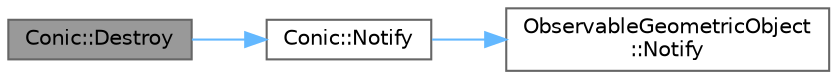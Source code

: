 digraph "Conic::Destroy"
{
 // LATEX_PDF_SIZE
  bgcolor="transparent";
  edge [fontname=Helvetica,fontsize=10,labelfontname=Helvetica,labelfontsize=10];
  node [fontname=Helvetica,fontsize=10,shape=box,height=0.2,width=0.9];
  rankdir="LR";
  Node1 [label="Conic::Destroy",height=0.2,width=0.4,color="gray40", fillcolor="grey60", style="filled", fontcolor="black",tooltip="Destroy this object."];
  Node1 -> Node2 [color="steelblue1",style="solid"];
  Node2 [label="Conic::Notify",height=0.2,width=0.4,color="grey40", fillcolor="white", style="filled",URL="$class_conic.html#a6443bed118a3507d3d04bfcf1c10e2e7",tooltip="Notify observers that this objected is destroyed."];
  Node2 -> Node3 [color="steelblue1",style="solid"];
  Node3 [label="ObservableGeometricObject\l::Notify",height=0.2,width=0.4,color="grey40", fillcolor="white", style="filled",URL="$class_observable_geometric_object.html#a15d865c4eb09e61691db40d1ff103f13",tooltip="Notify all subscribed observers that object was moved."];
}
